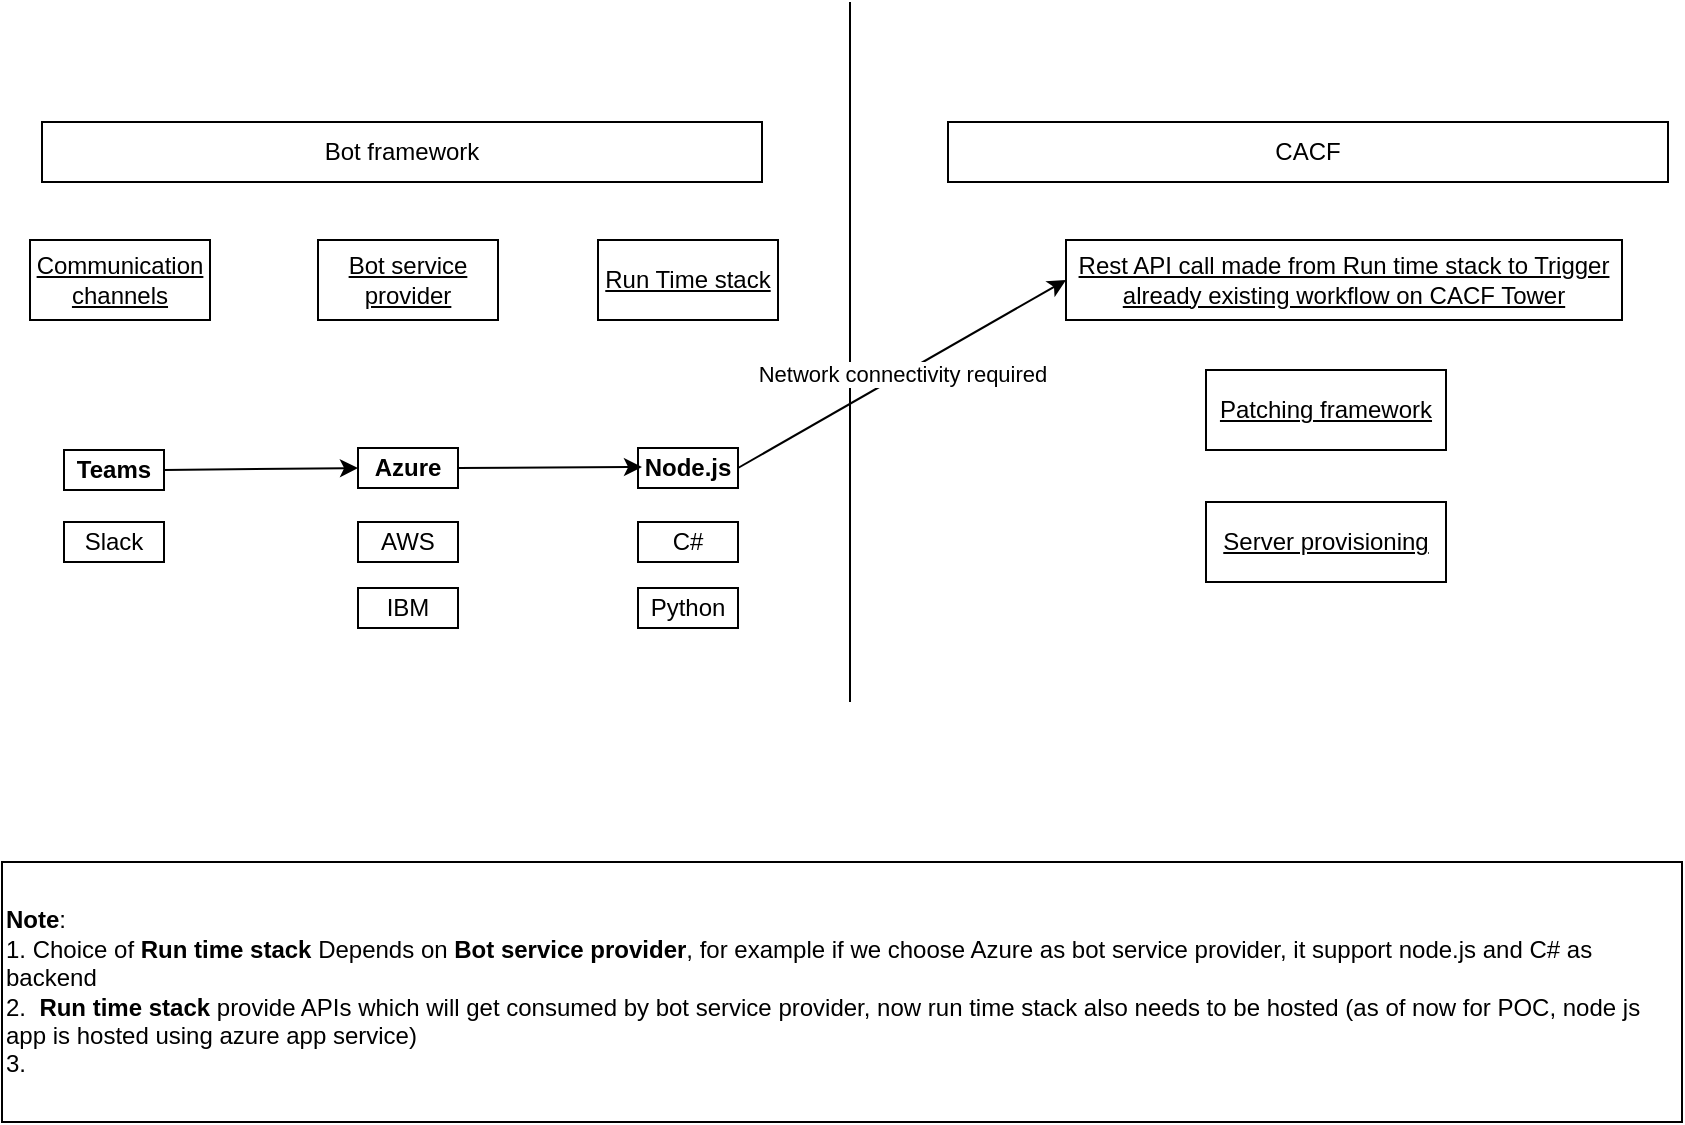 <mxfile version="20.4.1" type="github">
  <diagram id="K7IZljK8A2l5TkJoaFhM" name="Page-1">
    <mxGraphModel dx="1867" dy="574" grid="1" gridSize="10" guides="1" tooltips="1" connect="1" arrows="1" fold="1" page="1" pageScale="1" pageWidth="850" pageHeight="1100" math="0" shadow="0">
      <root>
        <mxCell id="0" />
        <mxCell id="1" parent="0" />
        <mxCell id="QI3T3QbzJS15OUEvv2_e-1" value="&lt;b&gt;Teams&lt;/b&gt;" style="rounded=0;whiteSpace=wrap;html=1;" vertex="1" parent="1">
          <mxGeometry x="-819" y="324" width="50" height="20" as="geometry" />
        </mxCell>
        <mxCell id="QI3T3QbzJS15OUEvv2_e-3" value="Slack" style="rounded=0;whiteSpace=wrap;html=1;" vertex="1" parent="1">
          <mxGeometry x="-819" y="360" width="50" height="20" as="geometry" />
        </mxCell>
        <mxCell id="QI3T3QbzJS15OUEvv2_e-4" value="&lt;u&gt;Communication channels&lt;/u&gt;" style="rounded=0;whiteSpace=wrap;html=1;" vertex="1" parent="1">
          <mxGeometry x="-836" y="219" width="90" height="40" as="geometry" />
        </mxCell>
        <mxCell id="QI3T3QbzJS15OUEvv2_e-7" value="&lt;u&gt;Bot service provider&lt;/u&gt;" style="rounded=0;whiteSpace=wrap;html=1;" vertex="1" parent="1">
          <mxGeometry x="-692" y="219" width="90" height="40" as="geometry" />
        </mxCell>
        <mxCell id="QI3T3QbzJS15OUEvv2_e-8" value="Bot framework" style="rounded=0;whiteSpace=wrap;html=1;" vertex="1" parent="1">
          <mxGeometry x="-830" y="160" width="360" height="30" as="geometry" />
        </mxCell>
        <mxCell id="QI3T3QbzJS15OUEvv2_e-9" value="&lt;b&gt;Azure&lt;/b&gt;" style="rounded=0;whiteSpace=wrap;html=1;" vertex="1" parent="1">
          <mxGeometry x="-672" y="323" width="50" height="20" as="geometry" />
        </mxCell>
        <mxCell id="QI3T3QbzJS15OUEvv2_e-10" value="AWS" style="rounded=0;whiteSpace=wrap;html=1;" vertex="1" parent="1">
          <mxGeometry x="-672" y="360" width="50" height="20" as="geometry" />
        </mxCell>
        <mxCell id="QI3T3QbzJS15OUEvv2_e-11" value="IBM" style="rounded=0;whiteSpace=wrap;html=1;" vertex="1" parent="1">
          <mxGeometry x="-672" y="393" width="50" height="20" as="geometry" />
        </mxCell>
        <mxCell id="QI3T3QbzJS15OUEvv2_e-12" value="&lt;u&gt;Run Time stack&lt;/u&gt;" style="rounded=0;whiteSpace=wrap;html=1;" vertex="1" parent="1">
          <mxGeometry x="-552" y="219" width="90" height="40" as="geometry" />
        </mxCell>
        <mxCell id="QI3T3QbzJS15OUEvv2_e-14" value="&lt;b&gt;Node.js&lt;/b&gt;" style="rounded=0;whiteSpace=wrap;html=1;" vertex="1" parent="1">
          <mxGeometry x="-532" y="323" width="50" height="20" as="geometry" />
        </mxCell>
        <mxCell id="QI3T3QbzJS15OUEvv2_e-15" value="C#" style="rounded=0;whiteSpace=wrap;html=1;" vertex="1" parent="1">
          <mxGeometry x="-532" y="360" width="50" height="20" as="geometry" />
        </mxCell>
        <mxCell id="QI3T3QbzJS15OUEvv2_e-16" value="Python" style="rounded=0;whiteSpace=wrap;html=1;" vertex="1" parent="1">
          <mxGeometry x="-532" y="393" width="50" height="20" as="geometry" />
        </mxCell>
        <mxCell id="QI3T3QbzJS15OUEvv2_e-18" value="&lt;b&gt;Note&lt;/b&gt;: &lt;br&gt;&lt;div style=&quot;&quot;&gt;&lt;span style=&quot;background-color: initial;&quot;&gt;1. Choice of &lt;b&gt;Run time stack&lt;/b&gt; Depends on &lt;b&gt;Bot service provider&lt;/b&gt;, for example if we choose Azure as bot service provider, it support node.js and C# as backend&amp;nbsp;&lt;/span&gt;&lt;/div&gt;&lt;div style=&quot;&quot;&gt;&lt;span style=&quot;background-color: initial;&quot;&gt;2.&amp;nbsp; &lt;b&gt;Run time stack &lt;/b&gt;provide APIs which will get consumed by bot service provider, now run time stack also needs to be hosted (as of now for POC, node js app is hosted using azure app service)&lt;/span&gt;&lt;/div&gt;&lt;div style=&quot;&quot;&gt;&lt;span style=&quot;background-color: initial;&quot;&gt;3.&amp;nbsp;&lt;/span&gt;&lt;/div&gt;" style="rounded=0;whiteSpace=wrap;html=1;align=left;" vertex="1" parent="1">
          <mxGeometry x="-850" y="530" width="840" height="130" as="geometry" />
        </mxCell>
        <mxCell id="QI3T3QbzJS15OUEvv2_e-19" value="" style="endArrow=none;html=1;rounded=0;" edge="1" parent="1">
          <mxGeometry width="50" height="50" relative="1" as="geometry">
            <mxPoint x="-426" y="450" as="sourcePoint" />
            <mxPoint x="-426" y="100" as="targetPoint" />
          </mxGeometry>
        </mxCell>
        <mxCell id="QI3T3QbzJS15OUEvv2_e-20" value="CACF" style="rounded=0;whiteSpace=wrap;html=1;" vertex="1" parent="1">
          <mxGeometry x="-377" y="160" width="360" height="30" as="geometry" />
        </mxCell>
        <mxCell id="QI3T3QbzJS15OUEvv2_e-21" value="&lt;u&gt;Rest API call made from Run time stack to Trigger already existing workflow on CACF Tower&lt;/u&gt;" style="rounded=0;whiteSpace=wrap;html=1;" vertex="1" parent="1">
          <mxGeometry x="-318" y="219" width="278" height="40" as="geometry" />
        </mxCell>
        <mxCell id="QI3T3QbzJS15OUEvv2_e-22" value="&lt;u&gt;Patching framework&lt;/u&gt;" style="rounded=0;whiteSpace=wrap;html=1;" vertex="1" parent="1">
          <mxGeometry x="-248" y="284" width="120" height="40" as="geometry" />
        </mxCell>
        <mxCell id="QI3T3QbzJS15OUEvv2_e-24" value="" style="endArrow=classic;html=1;rounded=0;exitX=1;exitY=0.5;exitDx=0;exitDy=0;entryX=0;entryY=0.5;entryDx=0;entryDy=0;" edge="1" parent="1">
          <mxGeometry relative="1" as="geometry">
            <mxPoint x="-482" y="333" as="sourcePoint" />
            <mxPoint x="-318" y="239" as="targetPoint" />
          </mxGeometry>
        </mxCell>
        <mxCell id="QI3T3QbzJS15OUEvv2_e-25" value="Network connectivity required" style="edgeLabel;resizable=0;html=1;align=center;verticalAlign=middle;" connectable="0" vertex="1" parent="QI3T3QbzJS15OUEvv2_e-24">
          <mxGeometry relative="1" as="geometry">
            <mxPoint as="offset" />
          </mxGeometry>
        </mxCell>
        <mxCell id="QI3T3QbzJS15OUEvv2_e-26" value="" style="endArrow=classic;html=1;rounded=0;entryX=0;entryY=0.5;entryDx=0;entryDy=0;exitX=1;exitY=0.5;exitDx=0;exitDy=0;" edge="1" parent="1" source="QI3T3QbzJS15OUEvv2_e-1" target="QI3T3QbzJS15OUEvv2_e-9">
          <mxGeometry width="50" height="50" relative="1" as="geometry">
            <mxPoint x="-769" y="340" as="sourcePoint" />
            <mxPoint x="-719" y="280" as="targetPoint" />
          </mxGeometry>
        </mxCell>
        <mxCell id="QI3T3QbzJS15OUEvv2_e-27" value="" style="endArrow=classic;html=1;rounded=0;entryX=0;entryY=0.5;entryDx=0;entryDy=0;exitX=1;exitY=0.5;exitDx=0;exitDy=0;" edge="1" parent="1" source="QI3T3QbzJS15OUEvv2_e-9">
          <mxGeometry width="50" height="50" relative="1" as="geometry">
            <mxPoint x="-627" y="333.5" as="sourcePoint" />
            <mxPoint x="-530" y="332.5" as="targetPoint" />
          </mxGeometry>
        </mxCell>
        <mxCell id="QI3T3QbzJS15OUEvv2_e-29" value="&lt;u&gt;Server provisioning&lt;/u&gt;" style="rounded=0;whiteSpace=wrap;html=1;" vertex="1" parent="1">
          <mxGeometry x="-248" y="350" width="120" height="40" as="geometry" />
        </mxCell>
      </root>
    </mxGraphModel>
  </diagram>
</mxfile>
